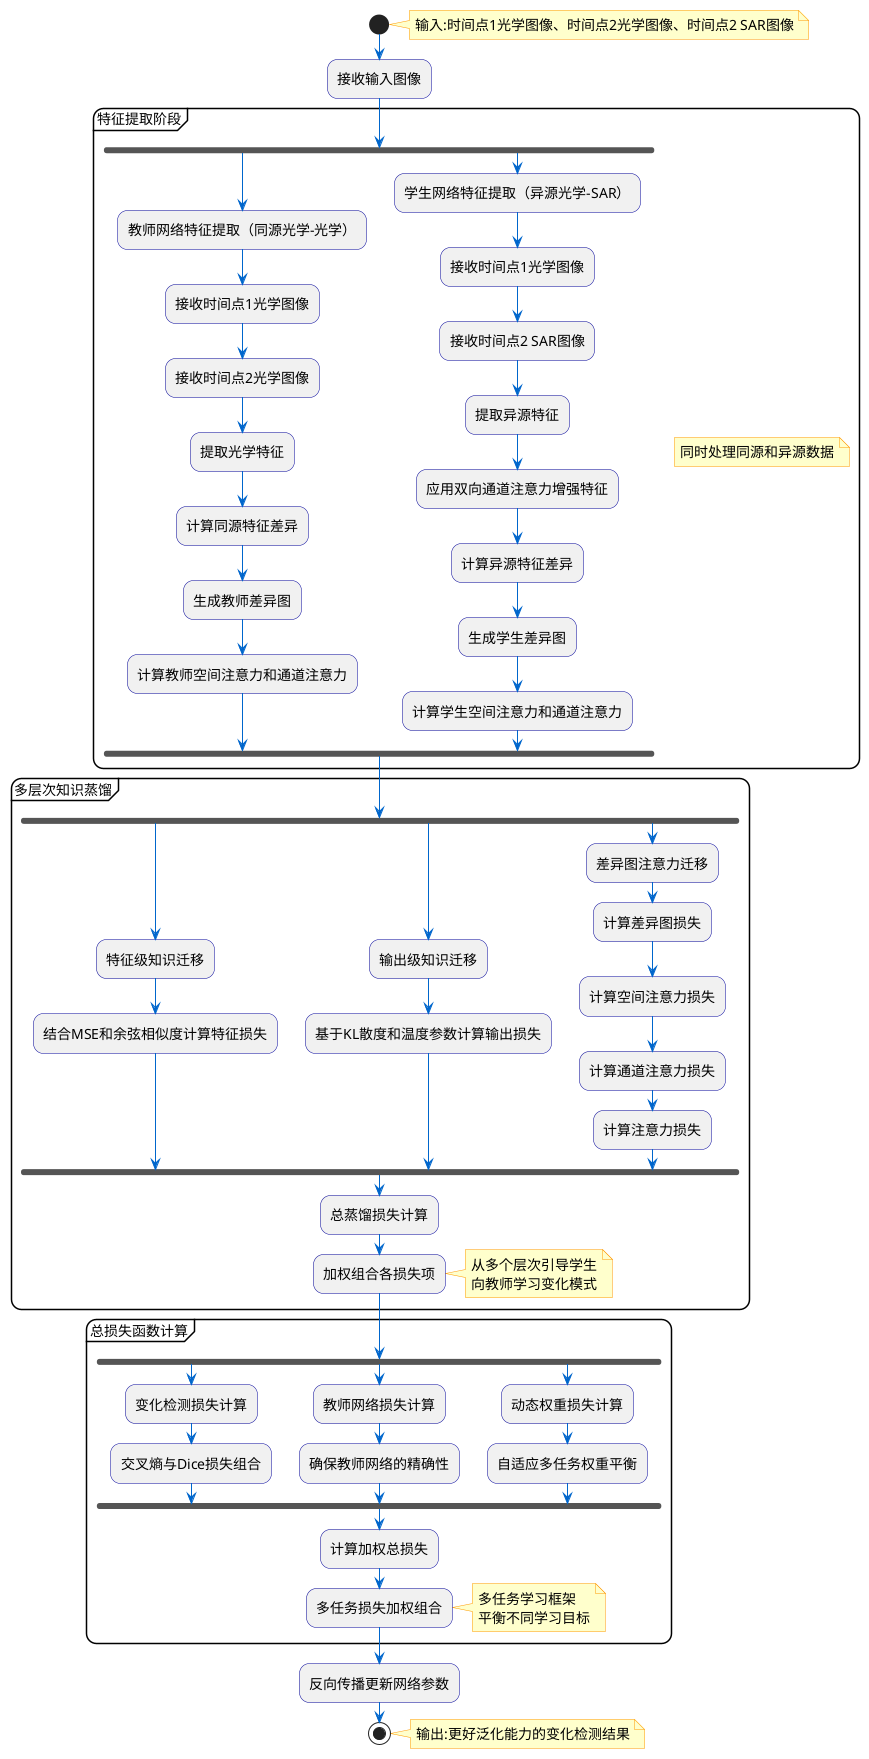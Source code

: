 @startuml
skinparam backgroundColor white
skinparam roundcorner 20
skinparam ArrowColor #0066CC
skinparam ActivityBorderColor #000099
skinparam ActivityFontSize 14
skinparam noteBorderColor #FF9900
skinparam noteFontSize 14
skinparam noteBackgroundColor #FFFFCC

start
note right: 输入:时间点1光学图像、时间点2光学图像、时间点2 SAR图像

:接收输入图像;

partition "特征提取阶段" {
  fork
    :教师网络特征提取（同源光学-光学）;
    :接收时间点1光学图像;
    :接收时间点2光学图像;
    :提取光学特征;
    :计算同源特征差异;
    :生成教师差异图;
    :计算教师空间注意力和通道注意力;
  fork again
    :学生网络特征提取（异源光学-SAR）;
    :接收时间点1光学图像;
    :接收时间点2 SAR图像;
    :提取异源特征;
    :应用双向通道注意力增强特征;
    :计算异源特征差异;
    :生成学生差异图;
    :计算学生空间注意力和通道注意力;
  end fork
}
note right: 同时处理同源和异源数据

partition "多层次知识蒸馏" {
  fork
    :特征级知识迁移;
    :结合MSE和余弦相似度计算特征损失;
  fork again
    :输出级知识迁移;
    :基于KL散度和温度参数计算输出损失;
  fork again
    :差异图注意力迁移;
    :计算差异图损失;
    :计算空间注意力损失;
    :计算通道注意力损失;
    :计算注意力损失;
  end fork
  
  :总蒸馏损失计算;
  :加权组合各损失项;
}
note right: 从多个层次引导学生\n向教师学习变化模式

partition "总损失函数计算" {
  fork
    :变化检测损失计算;
    :交叉熵与Dice损失组合;
  fork again
    :教师网络损失计算;
    :确保教师网络的精确性;
  fork again
    :动态权重损失计算;
    :自适应多任务权重平衡;
  end fork
  
  :计算加权总损失;
  :多任务损失加权组合;
}
note right: 多任务学习框架\n平衡不同学习目标

:反向传播更新网络参数;

stop

note right: 输出:更好泛化能力的变化检测结果
@enduml 